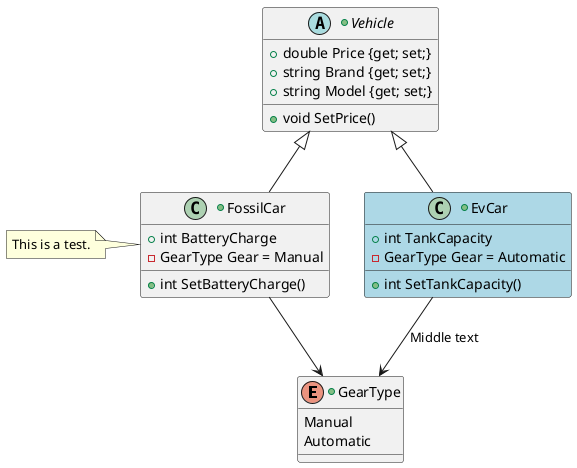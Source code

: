 ﻿@startuml
'https://plantuml.com/class-diagram

+enum GearType{
Manual
Automatic
}

+abstract class Vehicle{
+double Price {get; set;}
+string Brand {get; set;}
+string Model {get; set;}

+void SetPrice()
}

+class EvCar #LightBlue{
+int TankCapacity
-GearType Gear = Automatic

+int SetTankCapacity()
}

+class FossilCar{
+int BatteryCharge
-GearType Gear = Manual

+int SetBatteryCharge()
}

Vehicle <|-- EvCar
Vehicle <|-- FossilCar 

EvCar --> GearType : Middle text
FossilCar --> GearType

note left of FossilCar
    This is a test.
end note

@enduml